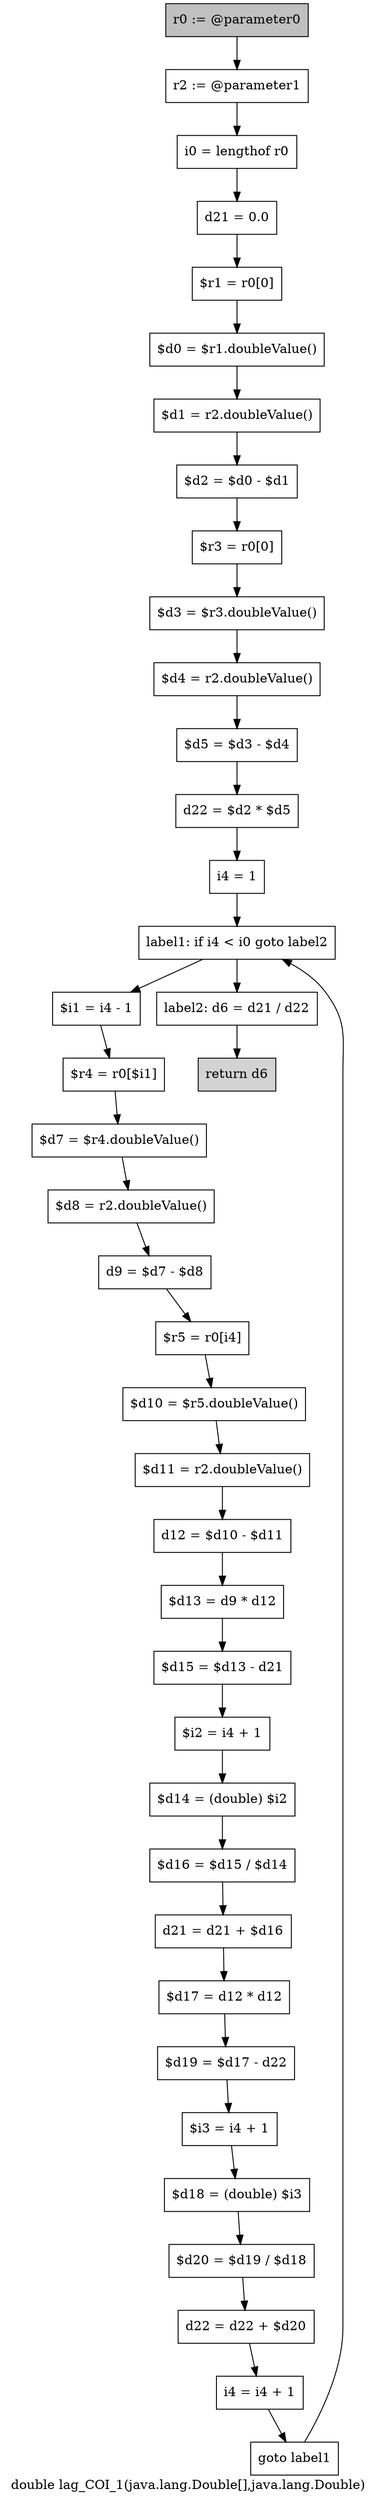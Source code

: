 digraph "double lag_COI_1(java.lang.Double[],java.lang.Double)" {
    label="double lag_COI_1(java.lang.Double[],java.lang.Double)";
    node [shape=box];
    "0" [style=filled,fillcolor=gray,label="r0 := @parameter0",];
    "1" [label="r2 := @parameter1",];
    "0"->"1";
    "2" [label="i0 = lengthof r0",];
    "1"->"2";
    "3" [label="d21 = 0.0",];
    "2"->"3";
    "4" [label="$r1 = r0[0]",];
    "3"->"4";
    "5" [label="$d0 = $r1.doubleValue()",];
    "4"->"5";
    "6" [label="$d1 = r2.doubleValue()",];
    "5"->"6";
    "7" [label="$d2 = $d0 - $d1",];
    "6"->"7";
    "8" [label="$r3 = r0[0]",];
    "7"->"8";
    "9" [label="$d3 = $r3.doubleValue()",];
    "8"->"9";
    "10" [label="$d4 = r2.doubleValue()",];
    "9"->"10";
    "11" [label="$d5 = $d3 - $d4",];
    "10"->"11";
    "12" [label="d22 = $d2 * $d5",];
    "11"->"12";
    "13" [label="i4 = 1",];
    "12"->"13";
    "14" [label="label1: if i4 < i0 goto label2",];
    "13"->"14";
    "15" [label="$i1 = i4 - 1",];
    "14"->"15";
    "38" [label="label2: d6 = d21 / d22",];
    "14"->"38";
    "16" [label="$r4 = r0[$i1]",];
    "15"->"16";
    "17" [label="$d7 = $r4.doubleValue()",];
    "16"->"17";
    "18" [label="$d8 = r2.doubleValue()",];
    "17"->"18";
    "19" [label="d9 = $d7 - $d8",];
    "18"->"19";
    "20" [label="$r5 = r0[i4]",];
    "19"->"20";
    "21" [label="$d10 = $r5.doubleValue()",];
    "20"->"21";
    "22" [label="$d11 = r2.doubleValue()",];
    "21"->"22";
    "23" [label="d12 = $d10 - $d11",];
    "22"->"23";
    "24" [label="$d13 = d9 * d12",];
    "23"->"24";
    "25" [label="$d15 = $d13 - d21",];
    "24"->"25";
    "26" [label="$i2 = i4 + 1",];
    "25"->"26";
    "27" [label="$d14 = (double) $i2",];
    "26"->"27";
    "28" [label="$d16 = $d15 / $d14",];
    "27"->"28";
    "29" [label="d21 = d21 + $d16",];
    "28"->"29";
    "30" [label="$d17 = d12 * d12",];
    "29"->"30";
    "31" [label="$d19 = $d17 - d22",];
    "30"->"31";
    "32" [label="$i3 = i4 + 1",];
    "31"->"32";
    "33" [label="$d18 = (double) $i3",];
    "32"->"33";
    "34" [label="$d20 = $d19 / $d18",];
    "33"->"34";
    "35" [label="d22 = d22 + $d20",];
    "34"->"35";
    "36" [label="i4 = i4 + 1",];
    "35"->"36";
    "37" [label="goto label1",];
    "36"->"37";
    "37"->"14";
    "39" [style=filled,fillcolor=lightgray,label="return d6",];
    "38"->"39";
}
